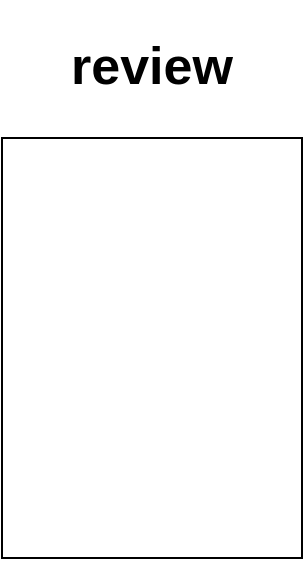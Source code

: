 <mxfile>
    <diagram id="xEAOVTLHd7aebHadBkjL" name="Page-1">
        <mxGraphModel dx="545" dy="475" grid="1" gridSize="10" guides="1" tooltips="1" connect="1" arrows="1" fold="1" page="1" pageScale="1" pageWidth="850" pageHeight="1100" math="0" shadow="0">
            <root>
                <mxCell id="0"/>
                <mxCell id="1" parent="0"/>
                <mxCell id="2" value="&lt;h1&gt;review&lt;/h1&gt;" style="whiteSpace=wrap;html=1;fontFamily=Helvetica;align=center;fontSize=13;labelPosition=center;verticalLabelPosition=top;verticalAlign=bottom;labelBackgroundColor=none;" vertex="1" parent="1">
                    <mxGeometry x="60" y="130" width="150" height="210" as="geometry"/>
                </mxCell>
            </root>
        </mxGraphModel>
    </diagram>
</mxfile>
